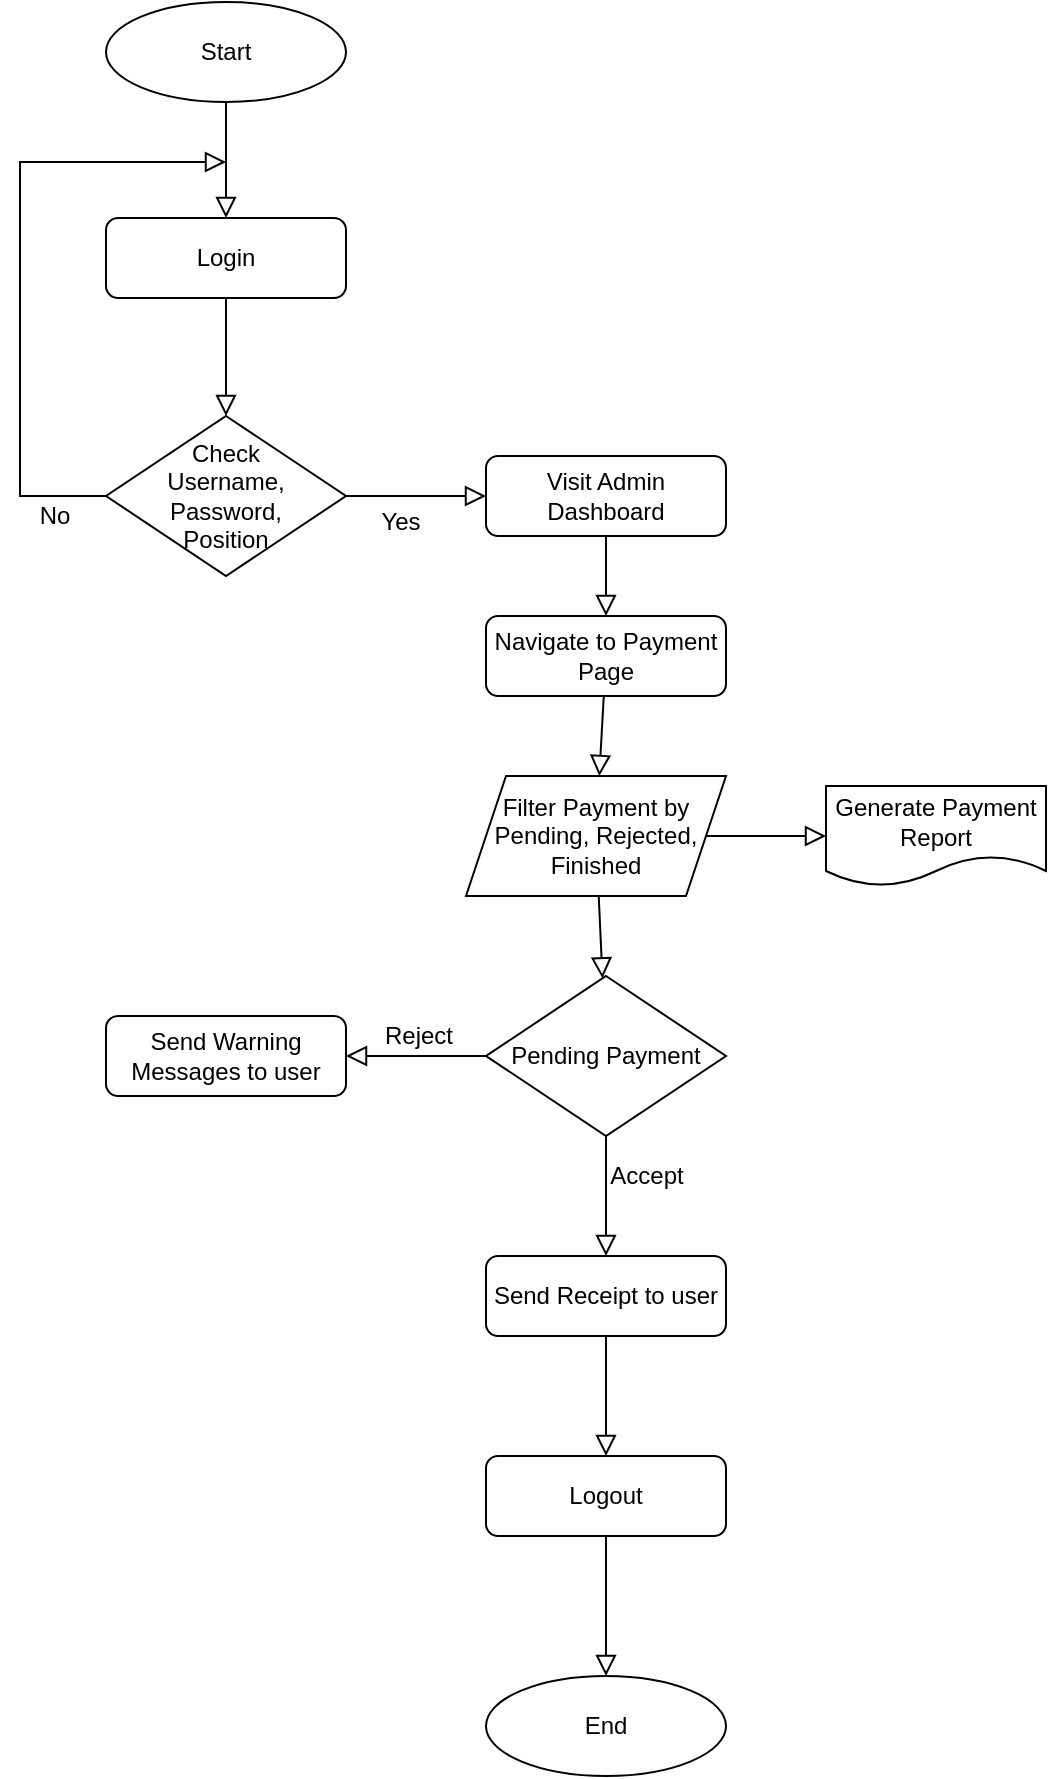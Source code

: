 <mxfile version="28.0.4">
  <diagram id="C5RBs43oDa-KdzZeNtuy" name="Page-1">
    <mxGraphModel dx="758" dy="384" grid="1" gridSize="10" guides="1" tooltips="1" connect="1" arrows="1" fold="1" page="1" pageScale="1" pageWidth="827" pageHeight="1169" math="0" shadow="0">
      <root>
        <mxCell id="WIyWlLk6GJQsqaUBKTNV-0" />
        <mxCell id="WIyWlLk6GJQsqaUBKTNV-1" parent="WIyWlLk6GJQsqaUBKTNV-0" />
        <mxCell id="B_APaOrJ2emBslFfA4eh-241" style="edgeStyle=none;shape=connector;rounded=0;orthogonalLoop=1;jettySize=auto;html=1;shadow=0;strokeColor=default;strokeWidth=1;align=center;verticalAlign=middle;fontFamily=Helvetica;fontSize=12;fontColor=default;labelBackgroundColor=none;endArrow=block;endFill=0;endSize=8;" edge="1" parent="WIyWlLk6GJQsqaUBKTNV-1" source="B_APaOrJ2emBslFfA4eh-242" target="B_APaOrJ2emBslFfA4eh-265">
          <mxGeometry relative="1" as="geometry" />
        </mxCell>
        <mxCell id="B_APaOrJ2emBslFfA4eh-242" value="Start" style="ellipse;whiteSpace=wrap;html=1;fontSize=12;" vertex="1" parent="WIyWlLk6GJQsqaUBKTNV-1">
          <mxGeometry x="263" y="590" width="120" height="50" as="geometry" />
        </mxCell>
        <mxCell id="B_APaOrJ2emBslFfA4eh-243" style="edgeStyle=none;shape=connector;rounded=0;orthogonalLoop=1;jettySize=auto;html=1;shadow=0;strokeColor=default;strokeWidth=1;align=center;verticalAlign=middle;fontFamily=Helvetica;fontSize=12;fontColor=default;labelBackgroundColor=none;endArrow=block;endFill=0;endSize=8;" edge="1" parent="WIyWlLk6GJQsqaUBKTNV-1" source="B_APaOrJ2emBslFfA4eh-244" target="B_APaOrJ2emBslFfA4eh-246">
          <mxGeometry relative="1" as="geometry" />
        </mxCell>
        <mxCell id="B_APaOrJ2emBslFfA4eh-244" value="&lt;div&gt;Check&lt;/div&gt;&lt;div&gt;Username,&lt;/div&gt;&lt;div&gt;Password,&lt;/div&gt;&lt;div&gt;Position&lt;br&gt;&lt;/div&gt;" style="rhombus;whiteSpace=wrap;html=1;fontFamily=Helvetica;fontSize=12;fontColor=default;labelBackgroundColor=none;" vertex="1" parent="WIyWlLk6GJQsqaUBKTNV-1">
          <mxGeometry x="263" y="797" width="120" height="80" as="geometry" />
        </mxCell>
        <mxCell id="B_APaOrJ2emBslFfA4eh-245" value="" style="edgeStyle=none;shape=connector;rounded=0;orthogonalLoop=1;jettySize=auto;html=1;shadow=0;strokeColor=default;strokeWidth=1;align=center;verticalAlign=middle;fontFamily=Helvetica;fontSize=12;fontColor=default;labelBackgroundColor=none;endArrow=block;endFill=0;endSize=8;" edge="1" parent="WIyWlLk6GJQsqaUBKTNV-1" source="B_APaOrJ2emBslFfA4eh-246" target="B_APaOrJ2emBslFfA4eh-248">
          <mxGeometry relative="1" as="geometry" />
        </mxCell>
        <mxCell id="B_APaOrJ2emBslFfA4eh-246" value="Visit Admin Dashboard" style="rounded=1;whiteSpace=wrap;html=1;fontFamily=Helvetica;fontSize=12;fontColor=default;labelBackgroundColor=none;" vertex="1" parent="WIyWlLk6GJQsqaUBKTNV-1">
          <mxGeometry x="453" y="817" width="120" height="40" as="geometry" />
        </mxCell>
        <mxCell id="B_APaOrJ2emBslFfA4eh-247" style="edgeStyle=none;shape=connector;rounded=0;orthogonalLoop=1;jettySize=auto;html=1;shadow=0;strokeColor=default;strokeWidth=1;align=center;verticalAlign=middle;fontFamily=Helvetica;fontSize=12;fontColor=default;labelBackgroundColor=none;endArrow=block;endFill=0;endSize=8;" edge="1" parent="WIyWlLk6GJQsqaUBKTNV-1" source="B_APaOrJ2emBslFfA4eh-248" target="B_APaOrJ2emBslFfA4eh-259">
          <mxGeometry relative="1" as="geometry" />
        </mxCell>
        <mxCell id="B_APaOrJ2emBslFfA4eh-248" value="Navigate to Payment Page" style="whiteSpace=wrap;html=1;fontSize=12;rounded=1;labelBackgroundColor=none;" vertex="1" parent="WIyWlLk6GJQsqaUBKTNV-1">
          <mxGeometry x="453" y="897" width="120" height="40" as="geometry" />
        </mxCell>
        <mxCell id="B_APaOrJ2emBslFfA4eh-249" style="edgeStyle=none;shape=connector;rounded=0;orthogonalLoop=1;jettySize=auto;html=1;shadow=0;strokeColor=default;strokeWidth=1;align=center;verticalAlign=middle;fontFamily=Helvetica;fontSize=12;fontColor=default;labelBackgroundColor=none;endArrow=block;endFill=0;endSize=8;" edge="1" parent="WIyWlLk6GJQsqaUBKTNV-1" source="B_APaOrJ2emBslFfA4eh-253" target="B_APaOrJ2emBslFfA4eh-254">
          <mxGeometry relative="1" as="geometry" />
        </mxCell>
        <mxCell id="B_APaOrJ2emBslFfA4eh-250" value="Reject" style="edgeLabel;html=1;align=center;verticalAlign=middle;resizable=0;points=[];rounded=1;strokeColor=default;fontFamily=Helvetica;fontSize=12;fontColor=default;labelBackgroundColor=none;fillColor=default;" vertex="1" connectable="0" parent="B_APaOrJ2emBslFfA4eh-249">
          <mxGeometry x="-0.014" y="-1" relative="1" as="geometry">
            <mxPoint y="-9" as="offset" />
          </mxGeometry>
        </mxCell>
        <mxCell id="B_APaOrJ2emBslFfA4eh-251" style="edgeStyle=none;shape=connector;rounded=0;orthogonalLoop=1;jettySize=auto;html=1;shadow=0;strokeColor=default;strokeWidth=1;align=center;verticalAlign=middle;fontFamily=Helvetica;fontSize=12;fontColor=default;labelBackgroundColor=none;endArrow=block;endFill=0;endSize=8;" edge="1" parent="WIyWlLk6GJQsqaUBKTNV-1" source="B_APaOrJ2emBslFfA4eh-253" target="B_APaOrJ2emBslFfA4eh-256">
          <mxGeometry relative="1" as="geometry" />
        </mxCell>
        <mxCell id="B_APaOrJ2emBslFfA4eh-252" value="Accept" style="edgeLabel;html=1;align=center;verticalAlign=middle;resizable=0;points=[];rounded=1;strokeColor=default;fontFamily=Helvetica;fontSize=12;fontColor=default;labelBackgroundColor=none;fillColor=default;" vertex="1" connectable="0" parent="B_APaOrJ2emBslFfA4eh-251">
          <mxGeometry x="-0.213" y="-2" relative="1" as="geometry">
            <mxPoint x="22" y="-4" as="offset" />
          </mxGeometry>
        </mxCell>
        <mxCell id="B_APaOrJ2emBslFfA4eh-253" value="Pending Payment" style="rhombus;whiteSpace=wrap;html=1;fontFamily=Helvetica;fontSize=12;fontColor=default;labelBackgroundColor=none;" vertex="1" parent="WIyWlLk6GJQsqaUBKTNV-1">
          <mxGeometry x="453" y="1077" width="120" height="80" as="geometry" />
        </mxCell>
        <mxCell id="B_APaOrJ2emBslFfA4eh-254" value="Send Warning Messages to user" style="whiteSpace=wrap;html=1;fontSize=12;rounded=1;labelBackgroundColor=none;" vertex="1" parent="WIyWlLk6GJQsqaUBKTNV-1">
          <mxGeometry x="263" y="1097" width="120" height="40" as="geometry" />
        </mxCell>
        <mxCell id="B_APaOrJ2emBslFfA4eh-255" style="edgeStyle=none;shape=connector;rounded=0;orthogonalLoop=1;jettySize=auto;html=1;shadow=0;strokeColor=default;strokeWidth=1;align=center;verticalAlign=middle;fontFamily=Helvetica;fontSize=12;fontColor=default;labelBackgroundColor=none;endArrow=block;endFill=0;endSize=8;" edge="1" parent="WIyWlLk6GJQsqaUBKTNV-1" source="B_APaOrJ2emBslFfA4eh-256" target="B_APaOrJ2emBslFfA4eh-262">
          <mxGeometry relative="1" as="geometry" />
        </mxCell>
        <mxCell id="B_APaOrJ2emBslFfA4eh-256" value="Send Receipt to user" style="whiteSpace=wrap;html=1;fontSize=12;rounded=1;labelBackgroundColor=none;" vertex="1" parent="WIyWlLk6GJQsqaUBKTNV-1">
          <mxGeometry x="453" y="1217" width="120" height="40" as="geometry" />
        </mxCell>
        <mxCell id="B_APaOrJ2emBslFfA4eh-257" style="edgeStyle=none;shape=connector;rounded=0;orthogonalLoop=1;jettySize=auto;html=1;shadow=0;strokeColor=default;strokeWidth=1;align=center;verticalAlign=middle;fontFamily=Helvetica;fontSize=12;fontColor=default;labelBackgroundColor=none;endArrow=block;endFill=0;endSize=8;" edge="1" parent="WIyWlLk6GJQsqaUBKTNV-1" source="B_APaOrJ2emBslFfA4eh-259" target="B_APaOrJ2emBslFfA4eh-260">
          <mxGeometry relative="1" as="geometry" />
        </mxCell>
        <mxCell id="B_APaOrJ2emBslFfA4eh-258" style="edgeStyle=none;shape=connector;rounded=0;orthogonalLoop=1;jettySize=auto;html=1;shadow=0;strokeColor=default;strokeWidth=1;align=center;verticalAlign=middle;fontFamily=Helvetica;fontSize=12;fontColor=default;labelBackgroundColor=none;endArrow=block;endFill=0;endSize=8;" edge="1" parent="WIyWlLk6GJQsqaUBKTNV-1" source="B_APaOrJ2emBslFfA4eh-259" target="B_APaOrJ2emBslFfA4eh-253">
          <mxGeometry relative="1" as="geometry" />
        </mxCell>
        <mxCell id="B_APaOrJ2emBslFfA4eh-259" value="Filter Payment by Pending, Rejected, Finished" style="shape=parallelogram;perimeter=parallelogramPerimeter;whiteSpace=wrap;html=1;fixedSize=1;rounded=0;strokeColor=default;align=center;verticalAlign=middle;fontFamily=Helvetica;fontSize=12;fontColor=default;labelBackgroundColor=none;fillColor=default;" vertex="1" parent="WIyWlLk6GJQsqaUBKTNV-1">
          <mxGeometry x="443" y="977" width="130" height="60" as="geometry" />
        </mxCell>
        <mxCell id="B_APaOrJ2emBslFfA4eh-260" value="Generate Payment Report" style="shape=document;whiteSpace=wrap;html=1;boundedLbl=1;rounded=1;strokeColor=default;align=center;verticalAlign=middle;fontFamily=Helvetica;fontSize=12;fontColor=default;labelBackgroundColor=none;fillColor=default;" vertex="1" parent="WIyWlLk6GJQsqaUBKTNV-1">
          <mxGeometry x="623" y="982" width="110" height="50" as="geometry" />
        </mxCell>
        <mxCell id="B_APaOrJ2emBslFfA4eh-261" style="edgeStyle=none;shape=connector;rounded=0;orthogonalLoop=1;jettySize=auto;html=1;shadow=0;strokeColor=default;strokeWidth=1;align=center;verticalAlign=middle;fontFamily=Helvetica;fontSize=12;fontColor=default;labelBackgroundColor=none;endArrow=block;endFill=0;endSize=8;" edge="1" parent="WIyWlLk6GJQsqaUBKTNV-1" source="B_APaOrJ2emBslFfA4eh-262" target="B_APaOrJ2emBslFfA4eh-263">
          <mxGeometry relative="1" as="geometry" />
        </mxCell>
        <mxCell id="B_APaOrJ2emBslFfA4eh-262" value="Logout" style="whiteSpace=wrap;html=1;fontSize=12;rounded=1;labelBackgroundColor=none;" vertex="1" parent="WIyWlLk6GJQsqaUBKTNV-1">
          <mxGeometry x="453" y="1317" width="120" height="40" as="geometry" />
        </mxCell>
        <mxCell id="B_APaOrJ2emBslFfA4eh-263" value="End" style="ellipse;whiteSpace=wrap;html=1;fontSize=12;" vertex="1" parent="WIyWlLk6GJQsqaUBKTNV-1">
          <mxGeometry x="453" y="1427" width="120" height="50" as="geometry" />
        </mxCell>
        <mxCell id="B_APaOrJ2emBslFfA4eh-264" style="edgeStyle=none;shape=connector;rounded=0;orthogonalLoop=1;jettySize=auto;html=1;shadow=0;strokeColor=default;strokeWidth=1;align=center;verticalAlign=middle;fontFamily=Helvetica;fontSize=12;fontColor=default;labelBackgroundColor=none;endArrow=block;endFill=0;endSize=8;" edge="1" parent="WIyWlLk6GJQsqaUBKTNV-1" source="B_APaOrJ2emBslFfA4eh-265" target="B_APaOrJ2emBslFfA4eh-244">
          <mxGeometry relative="1" as="geometry" />
        </mxCell>
        <mxCell id="B_APaOrJ2emBslFfA4eh-265" value="Login" style="rounded=1;whiteSpace=wrap;html=1;fontFamily=Helvetica;fontSize=12;fontColor=default;labelBackgroundColor=none;" vertex="1" parent="WIyWlLk6GJQsqaUBKTNV-1">
          <mxGeometry x="263" y="698" width="120" height="40" as="geometry" />
        </mxCell>
        <mxCell id="B_APaOrJ2emBslFfA4eh-266" style="edgeStyle=orthogonalEdgeStyle;shape=connector;rounded=0;orthogonalLoop=1;jettySize=auto;html=1;shadow=0;strokeColor=default;strokeWidth=1;align=center;verticalAlign=middle;fontFamily=Helvetica;fontSize=12;fontColor=default;labelBackgroundColor=none;endArrow=block;endFill=0;endSize=8;" edge="1" parent="WIyWlLk6GJQsqaUBKTNV-1" source="B_APaOrJ2emBslFfA4eh-244">
          <mxGeometry relative="1" as="geometry">
            <mxPoint x="323" y="670" as="targetPoint" />
            <Array as="points">
              <mxPoint x="220" y="837" />
              <mxPoint x="220" y="670" />
            </Array>
          </mxGeometry>
        </mxCell>
        <mxCell id="B_APaOrJ2emBslFfA4eh-267" value="Yes" style="edgeLabel;html=1;align=center;verticalAlign=middle;resizable=0;points=[];fontFamily=Helvetica;fontSize=12;fontColor=default;labelBackgroundColor=none;" vertex="1" connectable="0" parent="WIyWlLk6GJQsqaUBKTNV-1">
          <mxGeometry x="410" y="850" as="geometry" />
        </mxCell>
        <mxCell id="B_APaOrJ2emBslFfA4eh-268" value="No" style="edgeLabel;html=1;align=center;verticalAlign=middle;resizable=0;points=[];fontFamily=Helvetica;fontSize=12;fontColor=default;labelBackgroundColor=none;" vertex="1" connectable="0" parent="WIyWlLk6GJQsqaUBKTNV-1">
          <mxGeometry x="220" y="850" as="geometry">
            <mxPoint x="17" y="-3" as="offset" />
          </mxGeometry>
        </mxCell>
      </root>
    </mxGraphModel>
  </diagram>
</mxfile>
